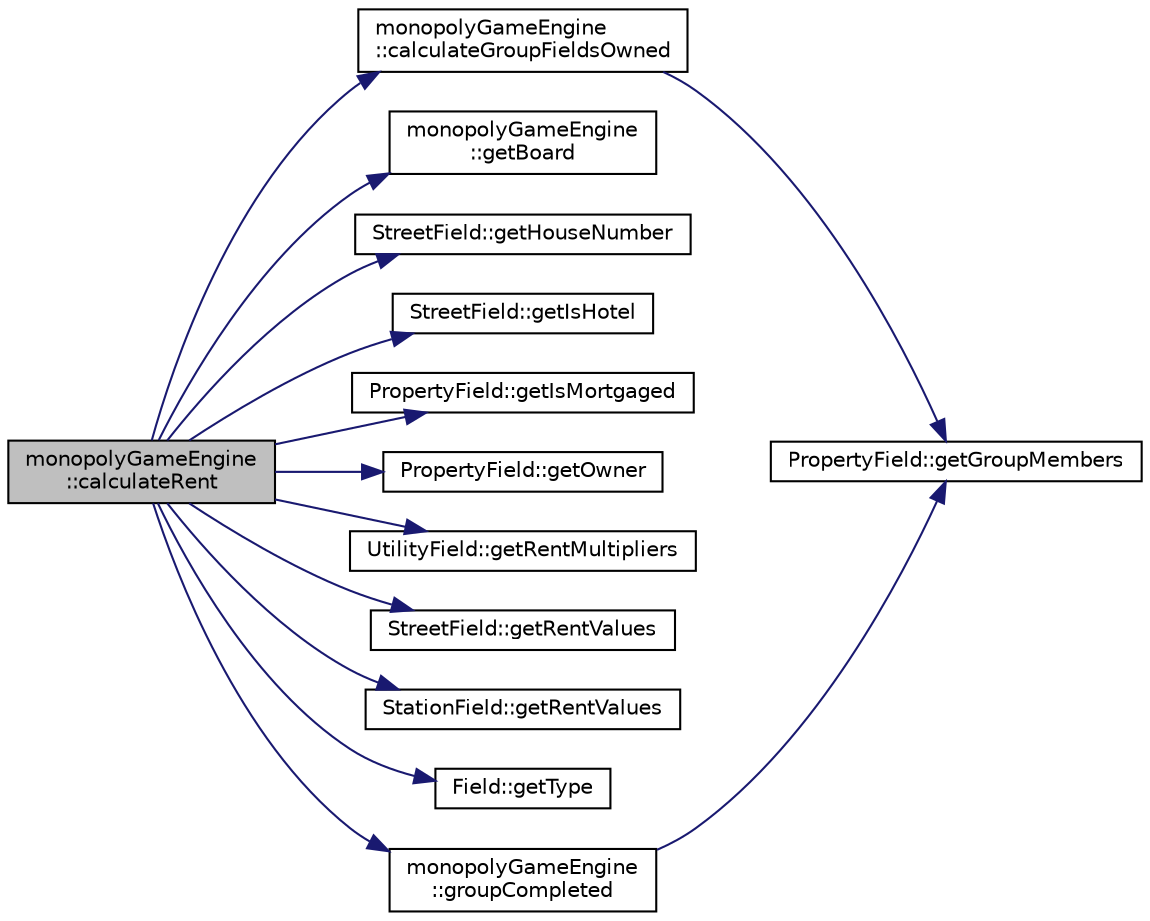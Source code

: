 digraph "monopolyGameEngine::calculateRent"
{
 // LATEX_PDF_SIZE
  edge [fontname="Helvetica",fontsize="10",labelfontname="Helvetica",labelfontsize="10"];
  node [fontname="Helvetica",fontsize="10",shape=record];
  rankdir="LR";
  Node1 [label="monopolyGameEngine\l::calculateRent",height=0.2,width=0.4,color="black", fillcolor="grey75", style="filled", fontcolor="black",tooltip=" "];
  Node1 -> Node2 [color="midnightblue",fontsize="10",style="solid",fontname="Helvetica"];
  Node2 [label="monopolyGameEngine\l::calculateGroupFieldsOwned",height=0.2,width=0.4,color="black", fillcolor="white", style="filled",URL="$classmonopoly_game_engine.html#ae11118cfb349e2ed9d3e4119e1a82240",tooltip=" "];
  Node2 -> Node3 [color="midnightblue",fontsize="10",style="solid",fontname="Helvetica"];
  Node3 [label="PropertyField::getGroupMembers",height=0.2,width=0.4,color="black", fillcolor="white", style="filled",URL="$class_property_field.html#a676180ae8ad98644572c47787ea0a01f",tooltip=" "];
  Node1 -> Node4 [color="midnightblue",fontsize="10",style="solid",fontname="Helvetica"];
  Node4 [label="monopolyGameEngine\l::getBoard",height=0.2,width=0.4,color="black", fillcolor="white", style="filled",URL="$classmonopoly_game_engine.html#a7745bb931ce95f84f0b07843414e0d36",tooltip=" "];
  Node1 -> Node5 [color="midnightblue",fontsize="10",style="solid",fontname="Helvetica"];
  Node5 [label="StreetField::getHouseNumber",height=0.2,width=0.4,color="black", fillcolor="white", style="filled",URL="$class_street_field.html#aaee4c344c359e9762653472f7f2e5df0",tooltip=" "];
  Node1 -> Node6 [color="midnightblue",fontsize="10",style="solid",fontname="Helvetica"];
  Node6 [label="StreetField::getIsHotel",height=0.2,width=0.4,color="black", fillcolor="white", style="filled",URL="$class_street_field.html#a79785c76389d7bf9171797b9d1a16ebd",tooltip=" "];
  Node1 -> Node7 [color="midnightblue",fontsize="10",style="solid",fontname="Helvetica"];
  Node7 [label="PropertyField::getIsMortgaged",height=0.2,width=0.4,color="black", fillcolor="white", style="filled",URL="$class_property_field.html#a1fffe1254ab983b26a27f44f60790118",tooltip=" "];
  Node1 -> Node8 [color="midnightblue",fontsize="10",style="solid",fontname="Helvetica"];
  Node8 [label="PropertyField::getOwner",height=0.2,width=0.4,color="black", fillcolor="white", style="filled",URL="$class_property_field.html#a4e8d167377c43ea54f32d355d8d07993",tooltip=" "];
  Node1 -> Node9 [color="midnightblue",fontsize="10",style="solid",fontname="Helvetica"];
  Node9 [label="UtilityField::getRentMultipliers",height=0.2,width=0.4,color="black", fillcolor="white", style="filled",URL="$class_utility_field.html#a5476d4355c82780f3ec8d173513590ae",tooltip=" "];
  Node1 -> Node10 [color="midnightblue",fontsize="10",style="solid",fontname="Helvetica"];
  Node10 [label="StreetField::getRentValues",height=0.2,width=0.4,color="black", fillcolor="white", style="filled",URL="$class_street_field.html#af6ffa6777200808afa686a07a1be6e9a",tooltip=" "];
  Node1 -> Node11 [color="midnightblue",fontsize="10",style="solid",fontname="Helvetica"];
  Node11 [label="StationField::getRentValues",height=0.2,width=0.4,color="black", fillcolor="white", style="filled",URL="$class_station_field.html#ae23e828cefa568b38ff525cd9db3b511",tooltip=" "];
  Node1 -> Node12 [color="midnightblue",fontsize="10",style="solid",fontname="Helvetica"];
  Node12 [label="Field::getType",height=0.2,width=0.4,color="black", fillcolor="white", style="filled",URL="$class_field.html#a3c5261dc7fc032dd06268d3c94028d73",tooltip=" "];
  Node1 -> Node13 [color="midnightblue",fontsize="10",style="solid",fontname="Helvetica"];
  Node13 [label="monopolyGameEngine\l::groupCompleted",height=0.2,width=0.4,color="black", fillcolor="white", style="filled",URL="$classmonopoly_game_engine.html#a812b12efc4a929ca7d81d98cf9acf761",tooltip=" "];
  Node13 -> Node3 [color="midnightblue",fontsize="10",style="solid",fontname="Helvetica"];
}

